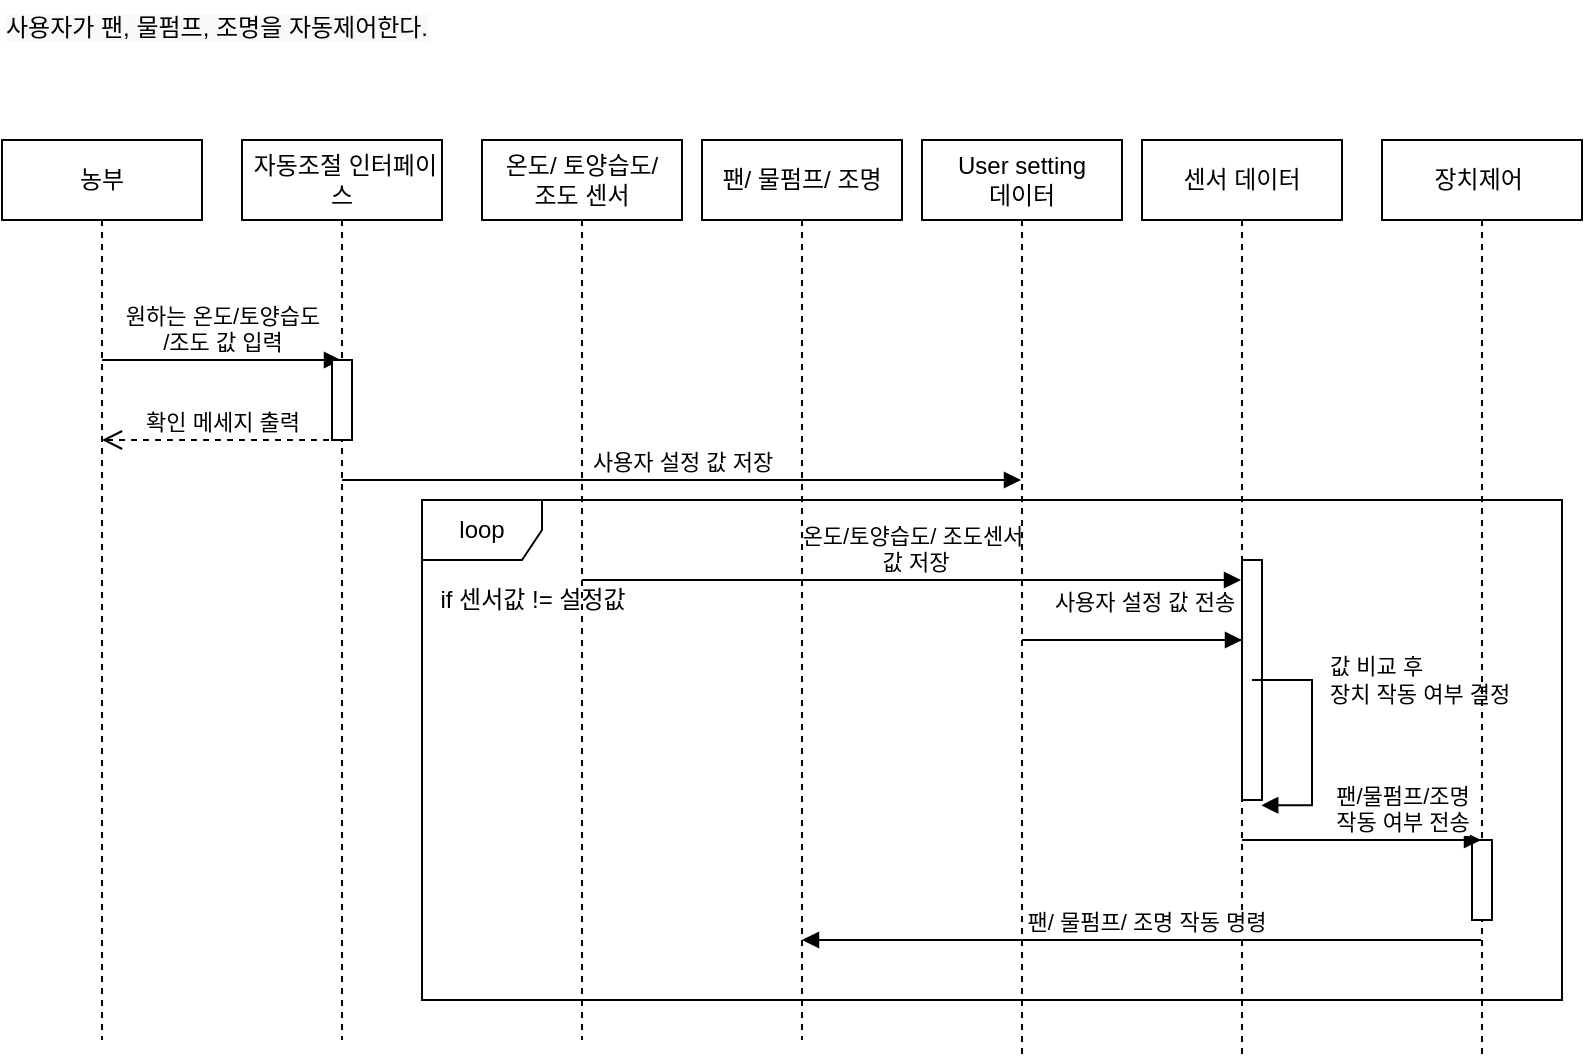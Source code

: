 <mxfile version="20.4.0" type="github">
  <diagram id="Z_jb_i1OUhFMdzfZDqN_" name="페이지-1">
    <mxGraphModel dx="1278" dy="579" grid="1" gridSize="10" guides="1" tooltips="1" connect="1" arrows="1" fold="1" page="1" pageScale="1" pageWidth="827" pageHeight="1169" math="0" shadow="0">
      <root>
        <mxCell id="0" />
        <mxCell id="1" parent="0" />
        <mxCell id="ybVhzSZ3yJq0IbKlZSbC-16" value="loop" style="shape=umlFrame;whiteSpace=wrap;html=1;" parent="1" vertex="1">
          <mxGeometry x="260" y="280" width="570" height="250" as="geometry" />
        </mxCell>
        <mxCell id="ybVhzSZ3yJq0IbKlZSbC-1" value="&lt;span style=&quot;color: rgb(0, 0, 0); font-family: Helvetica; font-size: 12px; font-style: normal; font-variant-ligatures: normal; font-variant-caps: normal; font-weight: 400; letter-spacing: normal; orphans: 2; text-align: center; text-indent: 0px; text-transform: none; widows: 2; word-spacing: 0px; -webkit-text-stroke-width: 0px; background-color: rgb(248, 249, 250); text-decoration-thickness: initial; text-decoration-style: initial; text-decoration-color: initial; float: none; display: inline !important;&quot;&gt;사용자가 팬, 물펌프, 조명을 자동제어한다.&lt;/span&gt;" style="text;whiteSpace=wrap;html=1;" parent="1" vertex="1">
          <mxGeometry x="50" y="30" width="260" height="40" as="geometry" />
        </mxCell>
        <mxCell id="ybVhzSZ3yJq0IbKlZSbC-5" value="농부" style="shape=umlLifeline;perimeter=lifelinePerimeter;whiteSpace=wrap;html=1;container=1;collapsible=0;recursiveResize=0;outlineConnect=0;" parent="1" vertex="1">
          <mxGeometry x="50" y="100" width="100" height="450" as="geometry" />
        </mxCell>
        <mxCell id="ybVhzSZ3yJq0IbKlZSbC-6" value="원하는 온도/토양습도&lt;br&gt;/조도 값 입력" style="html=1;verticalAlign=bottom;endArrow=block;rounded=0;" parent="ybVhzSZ3yJq0IbKlZSbC-5" target="ybVhzSZ3yJq0IbKlZSbC-7" edge="1">
          <mxGeometry width="80" relative="1" as="geometry">
            <mxPoint x="50" y="110" as="sourcePoint" />
            <mxPoint x="180" y="110" as="targetPoint" />
            <Array as="points" />
          </mxGeometry>
        </mxCell>
        <mxCell id="ybVhzSZ3yJq0IbKlZSbC-7" value="&amp;nbsp;자동조절 인터페이스" style="shape=umlLifeline;perimeter=lifelinePerimeter;whiteSpace=wrap;html=1;container=1;collapsible=0;recursiveResize=0;outlineConnect=0;" parent="1" vertex="1">
          <mxGeometry x="170" y="100" width="100" height="450" as="geometry" />
        </mxCell>
        <mxCell id="ybVhzSZ3yJq0IbKlZSbC-8" value="확인 메세지 출력" style="html=1;verticalAlign=bottom;endArrow=open;dashed=1;endSize=8;rounded=0;" parent="ybVhzSZ3yJq0IbKlZSbC-7" target="ybVhzSZ3yJq0IbKlZSbC-5" edge="1">
          <mxGeometry relative="1" as="geometry">
            <mxPoint x="49.5" y="150" as="sourcePoint" />
            <mxPoint x="-70.5" y="150" as="targetPoint" />
            <Array as="points">
              <mxPoint x="20" y="150" />
            </Array>
          </mxGeometry>
        </mxCell>
        <mxCell id="ybVhzSZ3yJq0IbKlZSbC-27" value="" style="html=1;points=[];perimeter=orthogonalPerimeter;" parent="ybVhzSZ3yJq0IbKlZSbC-7" vertex="1">
          <mxGeometry x="45" y="110" width="10" height="40" as="geometry" />
        </mxCell>
        <mxCell id="ybVhzSZ3yJq0IbKlZSbC-9" value="센서 데이터" style="shape=umlLifeline;perimeter=lifelinePerimeter;whiteSpace=wrap;html=1;container=1;collapsible=0;recursiveResize=0;outlineConnect=0;" parent="1" vertex="1">
          <mxGeometry x="620" y="100" width="100" height="460" as="geometry" />
        </mxCell>
        <mxCell id="2I6JDyK-s7J--lfPWRVq-5" value="" style="html=1;points=[];perimeter=orthogonalPerimeter;" vertex="1" parent="ybVhzSZ3yJq0IbKlZSbC-9">
          <mxGeometry x="50" y="210" width="10" height="120" as="geometry" />
        </mxCell>
        <mxCell id="2I6JDyK-s7J--lfPWRVq-6" value="값 비교 후&amp;nbsp;&lt;br&gt;장치 작동 여부 결정" style="edgeStyle=orthogonalEdgeStyle;html=1;align=left;spacingLeft=2;endArrow=block;rounded=0;entryX=0.96;entryY=1.022;entryDx=0;entryDy=0;entryPerimeter=0;" edge="1" target="2I6JDyK-s7J--lfPWRVq-5" parent="ybVhzSZ3yJq0IbKlZSbC-9">
          <mxGeometry x="-0.491" y="5" relative="1" as="geometry">
            <mxPoint x="55" y="270" as="sourcePoint" />
            <Array as="points">
              <mxPoint x="85" y="270" />
              <mxPoint x="85" y="333" />
            </Array>
            <mxPoint as="offset" />
          </mxGeometry>
        </mxCell>
        <mxCell id="ybVhzSZ3yJq0IbKlZSbC-10" value="장치제어&amp;nbsp;" style="shape=umlLifeline;perimeter=lifelinePerimeter;whiteSpace=wrap;html=1;container=1;collapsible=0;recursiveResize=0;outlineConnect=0;" parent="1" vertex="1">
          <mxGeometry x="740" y="100" width="100" height="460" as="geometry" />
        </mxCell>
        <mxCell id="ybVhzSZ3yJq0IbKlZSbC-25" value="" style="html=1;points=[];perimeter=orthogonalPerimeter;" parent="ybVhzSZ3yJq0IbKlZSbC-10" vertex="1">
          <mxGeometry x="45" y="350" width="10" height="40" as="geometry" />
        </mxCell>
        <mxCell id="ybVhzSZ3yJq0IbKlZSbC-11" value="온도/ 토양습도/ &lt;br&gt;조도 센서" style="shape=umlLifeline;perimeter=lifelinePerimeter;whiteSpace=wrap;html=1;container=1;collapsible=0;recursiveResize=0;outlineConnect=0;" parent="1" vertex="1">
          <mxGeometry x="290" y="100" width="100" height="450" as="geometry" />
        </mxCell>
        <mxCell id="ybVhzSZ3yJq0IbKlZSbC-22" value="if 센서값 != 설정값" style="text;html=1;resizable=0;autosize=1;align=center;verticalAlign=middle;points=[];fillColor=none;strokeColor=none;rounded=0;" parent="ybVhzSZ3yJq0IbKlZSbC-11" vertex="1">
          <mxGeometry x="-35" y="215" width="120" height="30" as="geometry" />
        </mxCell>
        <mxCell id="ybVhzSZ3yJq0IbKlZSbC-12" value="사용자 설정 값 저장" style="html=1;verticalAlign=bottom;endArrow=block;rounded=0;" parent="1" source="ybVhzSZ3yJq0IbKlZSbC-7" target="2I6JDyK-s7J--lfPWRVq-1" edge="1">
          <mxGeometry width="80" relative="1" as="geometry">
            <mxPoint x="249.5" y="280" as="sourcePoint" />
            <mxPoint x="363.5" y="280" as="targetPoint" />
            <Array as="points">
              <mxPoint x="310" y="270" />
            </Array>
          </mxGeometry>
        </mxCell>
        <mxCell id="ybVhzSZ3yJq0IbKlZSbC-13" value="온도/토양습도/ 조도센서&lt;br&gt;&amp;nbsp;값 저장" style="html=1;verticalAlign=bottom;endArrow=block;rounded=0;" parent="1" source="ybVhzSZ3yJq0IbKlZSbC-11" target="ybVhzSZ3yJq0IbKlZSbC-9" edge="1">
          <mxGeometry width="80" relative="1" as="geometry">
            <mxPoint x="250" y="360" as="sourcePoint" />
            <mxPoint x="380" y="360" as="targetPoint" />
            <Array as="points">
              <mxPoint x="440" y="320" />
            </Array>
          </mxGeometry>
        </mxCell>
        <mxCell id="ybVhzSZ3yJq0IbKlZSbC-14" value="팬/물펌프/조명 &lt;br&gt;작동 여부 전송" style="html=1;verticalAlign=bottom;endArrow=block;rounded=0;" parent="1" source="ybVhzSZ3yJq0IbKlZSbC-9" target="ybVhzSZ3yJq0IbKlZSbC-10" edge="1">
          <mxGeometry x="0.342" width="80" relative="1" as="geometry">
            <mxPoint x="519.5" y="330" as="sourcePoint" />
            <mxPoint x="600" y="380" as="targetPoint" />
            <Array as="points">
              <mxPoint x="710" y="450" />
            </Array>
            <mxPoint as="offset" />
          </mxGeometry>
        </mxCell>
        <mxCell id="ybVhzSZ3yJq0IbKlZSbC-15" value="사용자 설정 값 전송" style="html=1;verticalAlign=bottom;endArrow=block;rounded=0;" parent="1" source="ybVhzSZ3yJq0IbKlZSbC-9" edge="1">
          <mxGeometry x="0.544" y="10" width="80" relative="1" as="geometry">
            <mxPoint x="259.5" y="290" as="sourcePoint" />
            <mxPoint x="670" y="350" as="targetPoint" />
            <Array as="points">
              <mxPoint x="560" y="350" />
            </Array>
            <mxPoint x="1" as="offset" />
          </mxGeometry>
        </mxCell>
        <mxCell id="ybVhzSZ3yJq0IbKlZSbC-20" value="팬/ 물펌프/ 조명 작동 명령" style="html=1;verticalAlign=bottom;endArrow=block;rounded=0;" parent="1" source="ybVhzSZ3yJq0IbKlZSbC-10" target="ybVhzSZ3yJq0IbKlZSbC-21" edge="1">
          <mxGeometry x="-0.003" width="80" relative="1" as="geometry">
            <mxPoint x="519.5" y="380" as="sourcePoint" />
            <mxPoint x="649.5" y="380" as="targetPoint" />
            <Array as="points">
              <mxPoint x="590" y="500" />
            </Array>
            <mxPoint x="1" as="offset" />
          </mxGeometry>
        </mxCell>
        <mxCell id="ybVhzSZ3yJq0IbKlZSbC-21" value="팬/ 물펌프/ 조명" style="shape=umlLifeline;perimeter=lifelinePerimeter;whiteSpace=wrap;html=1;container=1;collapsible=0;recursiveResize=0;outlineConnect=0;" parent="1" vertex="1">
          <mxGeometry x="400" y="100" width="100" height="450" as="geometry" />
        </mxCell>
        <mxCell id="2I6JDyK-s7J--lfPWRVq-1" value="User setting &lt;br&gt;데이터" style="shape=umlLifeline;perimeter=lifelinePerimeter;whiteSpace=wrap;html=1;container=1;collapsible=0;recursiveResize=0;outlineConnect=0;" vertex="1" parent="1">
          <mxGeometry x="510" y="100" width="100" height="460" as="geometry" />
        </mxCell>
      </root>
    </mxGraphModel>
  </diagram>
</mxfile>
